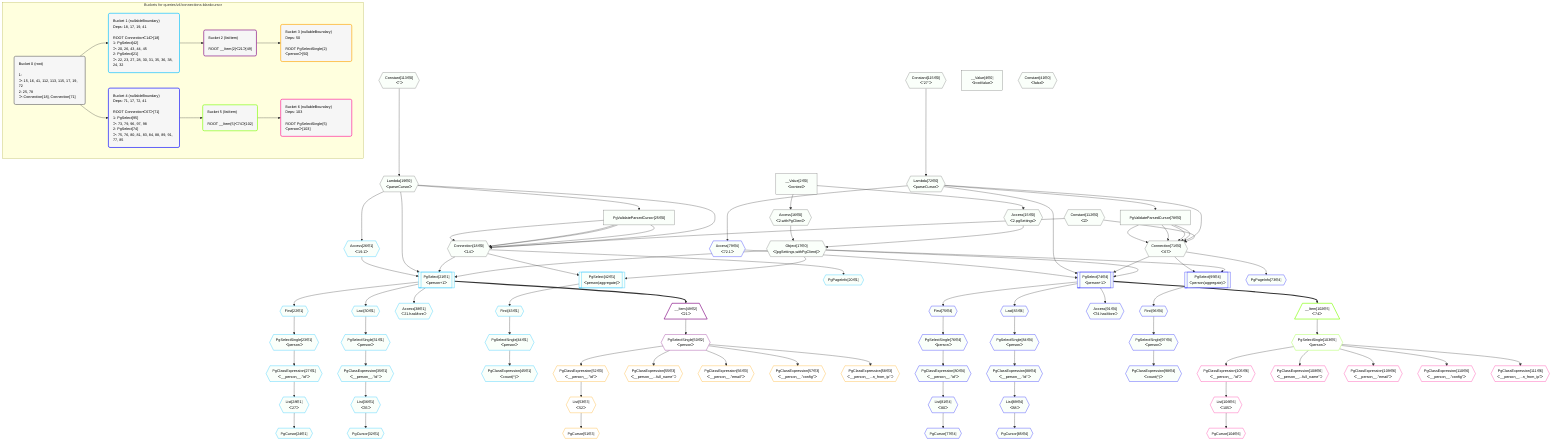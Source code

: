 %%{init: {'themeVariables': { 'fontSize': '12px'}}}%%
graph TD
    classDef path fill:#eee,stroke:#000,color:#000
    classDef plan fill:#fff,stroke-width:1px,color:#000
    classDef itemplan fill:#fff,stroke-width:2px,color:#000
    classDef unbatchedplan fill:#dff,stroke-width:1px,color:#000
    classDef sideeffectplan fill:#fcc,stroke-width:2px,color:#000
    classDef bucket fill:#f6f6f6,color:#000,stroke-width:2px,text-align:left


    %% plan dependencies
    Connection18{{"Connection[18∈0]<br />ᐸ14ᐳ"}}:::plan
    Constant112{{"Constant[112∈0]<br />ᐸ2ᐳ"}}:::plan
    Lambda19{{"Lambda[19∈0]<br />ᐸparseCursorᐳ"}}:::plan
    PgValidateParsedCursor25["PgValidateParsedCursor[25∈0]"]:::plan
    Constant112 & Lambda19 & PgValidateParsedCursor25 & PgValidateParsedCursor25 & PgValidateParsedCursor25 & PgValidateParsedCursor25 --> Connection18
    Connection71{{"Connection[71∈0]<br />ᐸ67ᐳ"}}:::plan
    Lambda72{{"Lambda[72∈0]<br />ᐸparseCursorᐳ"}}:::plan
    PgValidateParsedCursor78["PgValidateParsedCursor[78∈0]"]:::plan
    Constant112 & Lambda72 & PgValidateParsedCursor78 & PgValidateParsedCursor78 & PgValidateParsedCursor78 & PgValidateParsedCursor78 --> Connection71
    Object17{{"Object[17∈0]<br />ᐸ{pgSettings,withPgClient}ᐳ"}}:::plan
    Access15{{"Access[15∈0]<br />ᐸ2.pgSettingsᐳ"}}:::plan
    Access16{{"Access[16∈0]<br />ᐸ2.withPgClientᐳ"}}:::plan
    Access15 & Access16 --> Object17
    __Value2["__Value[2∈0]<br />ᐸcontextᐳ"]:::plan
    __Value2 --> Access15
    __Value2 --> Access16
    Constant113{{"Constant[113∈0]<br />ᐸ''ᐳ"}}:::plan
    Constant113 --> Lambda19
    Lambda19 --> PgValidateParsedCursor25
    Constant115{{"Constant[115∈0]<br />ᐸ'27'ᐳ"}}:::plan
    Constant115 --> Lambda72
    Lambda72 --> PgValidateParsedCursor78
    __Value4["__Value[4∈0]<br />ᐸrootValueᐳ"]:::plan
    Constant41{{"Constant[41∈0]<br />ᐸfalseᐳ"}}:::plan
    PgSelect21[["PgSelect[21∈1]<br />ᐸperson+1ᐳ"]]:::plan
    Access26{{"Access[26∈1]<br />ᐸ19.1ᐳ"}}:::plan
    Object17 & Connection18 & Lambda19 & Access26 --> PgSelect21
    PgSelect42[["PgSelect[42∈1]<br />ᐸperson(aggregate)ᐳ"]]:::plan
    Object17 & Connection18 --> PgSelect42
    PgPageInfo20{{"PgPageInfo[20∈1]"}}:::plan
    Connection18 --> PgPageInfo20
    First22{{"First[22∈1]"}}:::plan
    PgSelect21 --> First22
    PgSelectSingle23{{"PgSelectSingle[23∈1]<br />ᐸpersonᐳ"}}:::plan
    First22 --> PgSelectSingle23
    PgCursor24{{"PgCursor[24∈1]"}}:::plan
    List28{{"List[28∈1]<br />ᐸ27ᐳ"}}:::plan
    List28 --> PgCursor24
    Lambda19 --> Access26
    PgClassExpression27{{"PgClassExpression[27∈1]<br />ᐸ__person__.”id”ᐳ"}}:::plan
    PgSelectSingle23 --> PgClassExpression27
    PgClassExpression27 --> List28
    Last30{{"Last[30∈1]"}}:::plan
    PgSelect21 --> Last30
    PgSelectSingle31{{"PgSelectSingle[31∈1]<br />ᐸpersonᐳ"}}:::plan
    Last30 --> PgSelectSingle31
    PgCursor32{{"PgCursor[32∈1]"}}:::plan
    List36{{"List[36∈1]<br />ᐸ35ᐳ"}}:::plan
    List36 --> PgCursor32
    PgClassExpression35{{"PgClassExpression[35∈1]<br />ᐸ__person__.”id”ᐳ"}}:::plan
    PgSelectSingle31 --> PgClassExpression35
    PgClassExpression35 --> List36
    Access38{{"Access[38∈1]<br />ᐸ21.hasMoreᐳ"}}:::plan
    PgSelect21 --> Access38
    First43{{"First[43∈1]"}}:::plan
    PgSelect42 --> First43
    PgSelectSingle44{{"PgSelectSingle[44∈1]<br />ᐸpersonᐳ"}}:::plan
    First43 --> PgSelectSingle44
    PgClassExpression45{{"PgClassExpression[45∈1]<br />ᐸcount(*)ᐳ"}}:::plan
    PgSelectSingle44 --> PgClassExpression45
    __Item49[/"__Item[49∈2]<br />ᐸ21ᐳ"\]:::itemplan
    PgSelect21 ==> __Item49
    PgSelectSingle50{{"PgSelectSingle[50∈2]<br />ᐸpersonᐳ"}}:::plan
    __Item49 --> PgSelectSingle50
    PgCursor51{{"PgCursor[51∈3]"}}:::plan
    List53{{"List[53∈3]<br />ᐸ52ᐳ"}}:::plan
    List53 --> PgCursor51
    PgClassExpression52{{"PgClassExpression[52∈3]<br />ᐸ__person__.”id”ᐳ"}}:::plan
    PgSelectSingle50 --> PgClassExpression52
    PgClassExpression52 --> List53
    PgClassExpression55{{"PgClassExpression[55∈3]<br />ᐸ__person__...full_name”ᐳ"}}:::plan
    PgSelectSingle50 --> PgClassExpression55
    PgClassExpression56{{"PgClassExpression[56∈3]<br />ᐸ__person__.”email”ᐳ"}}:::plan
    PgSelectSingle50 --> PgClassExpression56
    PgClassExpression57{{"PgClassExpression[57∈3]<br />ᐸ__person__.”config”ᐳ"}}:::plan
    PgSelectSingle50 --> PgClassExpression57
    PgClassExpression58{{"PgClassExpression[58∈3]<br />ᐸ__person__...n_from_ip”ᐳ"}}:::plan
    PgSelectSingle50 --> PgClassExpression58
    PgSelect74[["PgSelect[74∈4]<br />ᐸperson+1ᐳ"]]:::plan
    Access79{{"Access[79∈4]<br />ᐸ72.1ᐳ"}}:::plan
    Object17 & Connection71 & Lambda72 & Access79 --> PgSelect74
    PgSelect95[["PgSelect[95∈4]<br />ᐸperson(aggregate)ᐳ"]]:::plan
    Object17 & Connection71 --> PgSelect95
    PgPageInfo73{{"PgPageInfo[73∈4]"}}:::plan
    Connection71 --> PgPageInfo73
    First75{{"First[75∈4]"}}:::plan
    PgSelect74 --> First75
    PgSelectSingle76{{"PgSelectSingle[76∈4]<br />ᐸpersonᐳ"}}:::plan
    First75 --> PgSelectSingle76
    PgCursor77{{"PgCursor[77∈4]"}}:::plan
    List81{{"List[81∈4]<br />ᐸ80ᐳ"}}:::plan
    List81 --> PgCursor77
    Lambda72 --> Access79
    PgClassExpression80{{"PgClassExpression[80∈4]<br />ᐸ__person__.”id”ᐳ"}}:::plan
    PgSelectSingle76 --> PgClassExpression80
    PgClassExpression80 --> List81
    Last83{{"Last[83∈4]"}}:::plan
    PgSelect74 --> Last83
    PgSelectSingle84{{"PgSelectSingle[84∈4]<br />ᐸpersonᐳ"}}:::plan
    Last83 --> PgSelectSingle84
    PgCursor85{{"PgCursor[85∈4]"}}:::plan
    List89{{"List[89∈4]<br />ᐸ88ᐳ"}}:::plan
    List89 --> PgCursor85
    PgClassExpression88{{"PgClassExpression[88∈4]<br />ᐸ__person__.”id”ᐳ"}}:::plan
    PgSelectSingle84 --> PgClassExpression88
    PgClassExpression88 --> List89
    Access91{{"Access[91∈4]<br />ᐸ74.hasMoreᐳ"}}:::plan
    PgSelect74 --> Access91
    First96{{"First[96∈4]"}}:::plan
    PgSelect95 --> First96
    PgSelectSingle97{{"PgSelectSingle[97∈4]<br />ᐸpersonᐳ"}}:::plan
    First96 --> PgSelectSingle97
    PgClassExpression98{{"PgClassExpression[98∈4]<br />ᐸcount(*)ᐳ"}}:::plan
    PgSelectSingle97 --> PgClassExpression98
    __Item102[/"__Item[102∈5]<br />ᐸ74ᐳ"\]:::itemplan
    PgSelect74 ==> __Item102
    PgSelectSingle103{{"PgSelectSingle[103∈5]<br />ᐸpersonᐳ"}}:::plan
    __Item102 --> PgSelectSingle103
    PgCursor104{{"PgCursor[104∈6]"}}:::plan
    List106{{"List[106∈6]<br />ᐸ105ᐳ"}}:::plan
    List106 --> PgCursor104
    PgClassExpression105{{"PgClassExpression[105∈6]<br />ᐸ__person__.”id”ᐳ"}}:::plan
    PgSelectSingle103 --> PgClassExpression105
    PgClassExpression105 --> List106
    PgClassExpression108{{"PgClassExpression[108∈6]<br />ᐸ__person__...full_name”ᐳ"}}:::plan
    PgSelectSingle103 --> PgClassExpression108
    PgClassExpression109{{"PgClassExpression[109∈6]<br />ᐸ__person__.”email”ᐳ"}}:::plan
    PgSelectSingle103 --> PgClassExpression109
    PgClassExpression110{{"PgClassExpression[110∈6]<br />ᐸ__person__.”config”ᐳ"}}:::plan
    PgSelectSingle103 --> PgClassExpression110
    PgClassExpression111{{"PgClassExpression[111∈6]<br />ᐸ__person__...n_from_ip”ᐳ"}}:::plan
    PgSelectSingle103 --> PgClassExpression111

    %% define steps

    subgraph "Buckets for queries/v4/connections-blankcursor"
    Bucket0("Bucket 0 (root)<br /><br />1: <br />ᐳ: 15, 16, 41, 112, 113, 115, 17, 19, 72<br />2: 25, 78<br />ᐳ: Connection[18], Connection[71]"):::bucket
    classDef bucket0 stroke:#696969
    class Bucket0,__Value2,__Value4,Access15,Access16,Object17,Connection18,Lambda19,PgValidateParsedCursor25,Constant41,Connection71,Lambda72,PgValidateParsedCursor78,Constant112,Constant113,Constant115 bucket0
    Bucket1("Bucket 1 (nullableBoundary)<br />Deps: 18, 17, 19, 41<br /><br />ROOT Connectionᐸ14ᐳ[18]<br />1: PgSelect[42]<br />ᐳ: 20, 26, 43, 44, 45<br />2: PgSelect[21]<br />ᐳ: 22, 23, 27, 28, 30, 31, 35, 36, 38, 24, 32"):::bucket
    classDef bucket1 stroke:#00bfff
    class Bucket1,PgPageInfo20,PgSelect21,First22,PgSelectSingle23,PgCursor24,Access26,PgClassExpression27,List28,Last30,PgSelectSingle31,PgCursor32,PgClassExpression35,List36,Access38,PgSelect42,First43,PgSelectSingle44,PgClassExpression45 bucket1
    Bucket2("Bucket 2 (listItem)<br /><br />ROOT __Item{2}ᐸ21ᐳ[49]"):::bucket
    classDef bucket2 stroke:#7f007f
    class Bucket2,__Item49,PgSelectSingle50 bucket2
    Bucket3("Bucket 3 (nullableBoundary)<br />Deps: 50<br /><br />ROOT PgSelectSingle{2}ᐸpersonᐳ[50]"):::bucket
    classDef bucket3 stroke:#ffa500
    class Bucket3,PgCursor51,PgClassExpression52,List53,PgClassExpression55,PgClassExpression56,PgClassExpression57,PgClassExpression58 bucket3
    Bucket4("Bucket 4 (nullableBoundary)<br />Deps: 71, 17, 72, 41<br /><br />ROOT Connectionᐸ67ᐳ[71]<br />1: PgSelect[95]<br />ᐳ: 73, 79, 96, 97, 98<br />2: PgSelect[74]<br />ᐳ: 75, 76, 80, 81, 83, 84, 88, 89, 91, 77, 85"):::bucket
    classDef bucket4 stroke:#0000ff
    class Bucket4,PgPageInfo73,PgSelect74,First75,PgSelectSingle76,PgCursor77,Access79,PgClassExpression80,List81,Last83,PgSelectSingle84,PgCursor85,PgClassExpression88,List89,Access91,PgSelect95,First96,PgSelectSingle97,PgClassExpression98 bucket4
    Bucket5("Bucket 5 (listItem)<br /><br />ROOT __Item{5}ᐸ74ᐳ[102]"):::bucket
    classDef bucket5 stroke:#7fff00
    class Bucket5,__Item102,PgSelectSingle103 bucket5
    Bucket6("Bucket 6 (nullableBoundary)<br />Deps: 103<br /><br />ROOT PgSelectSingle{5}ᐸpersonᐳ[103]"):::bucket
    classDef bucket6 stroke:#ff1493
    class Bucket6,PgCursor104,PgClassExpression105,List106,PgClassExpression108,PgClassExpression109,PgClassExpression110,PgClassExpression111 bucket6
    Bucket0 --> Bucket1 & Bucket4
    Bucket1 --> Bucket2
    Bucket2 --> Bucket3
    Bucket4 --> Bucket5
    Bucket5 --> Bucket6
    classDef unary fill:#fafffa,borderWidth:8px
    class Connection18,Connection71,Object17,Access15,Access16,Lambda19,PgValidateParsedCursor25,Lambda72,PgValidateParsedCursor78,__Value2,__Value4,Constant41,Constant112,Constant113,Constant115,PgSelect21,PgSelect42,PgPageInfo20,First22,PgSelectSingle23,PgCursor24,Access26,PgClassExpression27,List28,Last30,PgSelectSingle31,PgCursor32,PgClassExpression35,List36,Access38,First43,PgSelectSingle44,PgClassExpression45,PgSelect74,PgSelect95,PgPageInfo73,First75,PgSelectSingle76,PgCursor77,Access79,PgClassExpression80,List81,Last83,PgSelectSingle84,PgCursor85,PgClassExpression88,List89,Access91,First96,PgSelectSingle97,PgClassExpression98 unary
    end